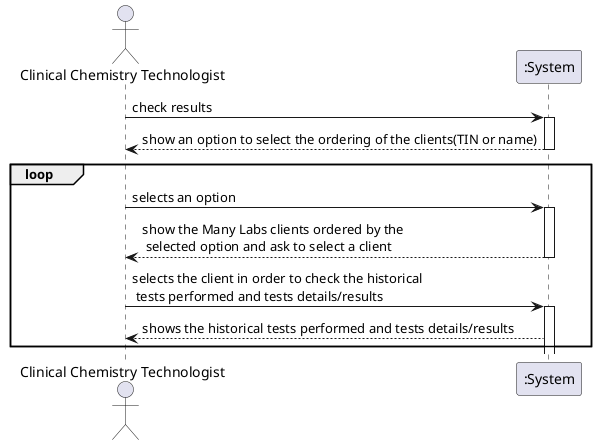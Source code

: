 @startuml
'https://plantuml.com/sequence-diagram

actor "Clinical Chemistry Technologist" as CCT

participant ":System" as SYS

CCT-> SYS : check results
activate SYS
SYS --> CCT : show an option to select the ordering of the clients(TIN or name)
deactivate SYS
loop
CCT-> SYS : selects an option
activate SYS
SYS-->CCT : show the Many Labs clients ordered by the\n selected option and ask to select a client
deactivate SYS
CCT->SYS : selects the client in order to check the historical\n tests performed and tests details/results
activate SYS
SYS-->CCT : shows the historical tests performed and tests details/results
end
@enduml